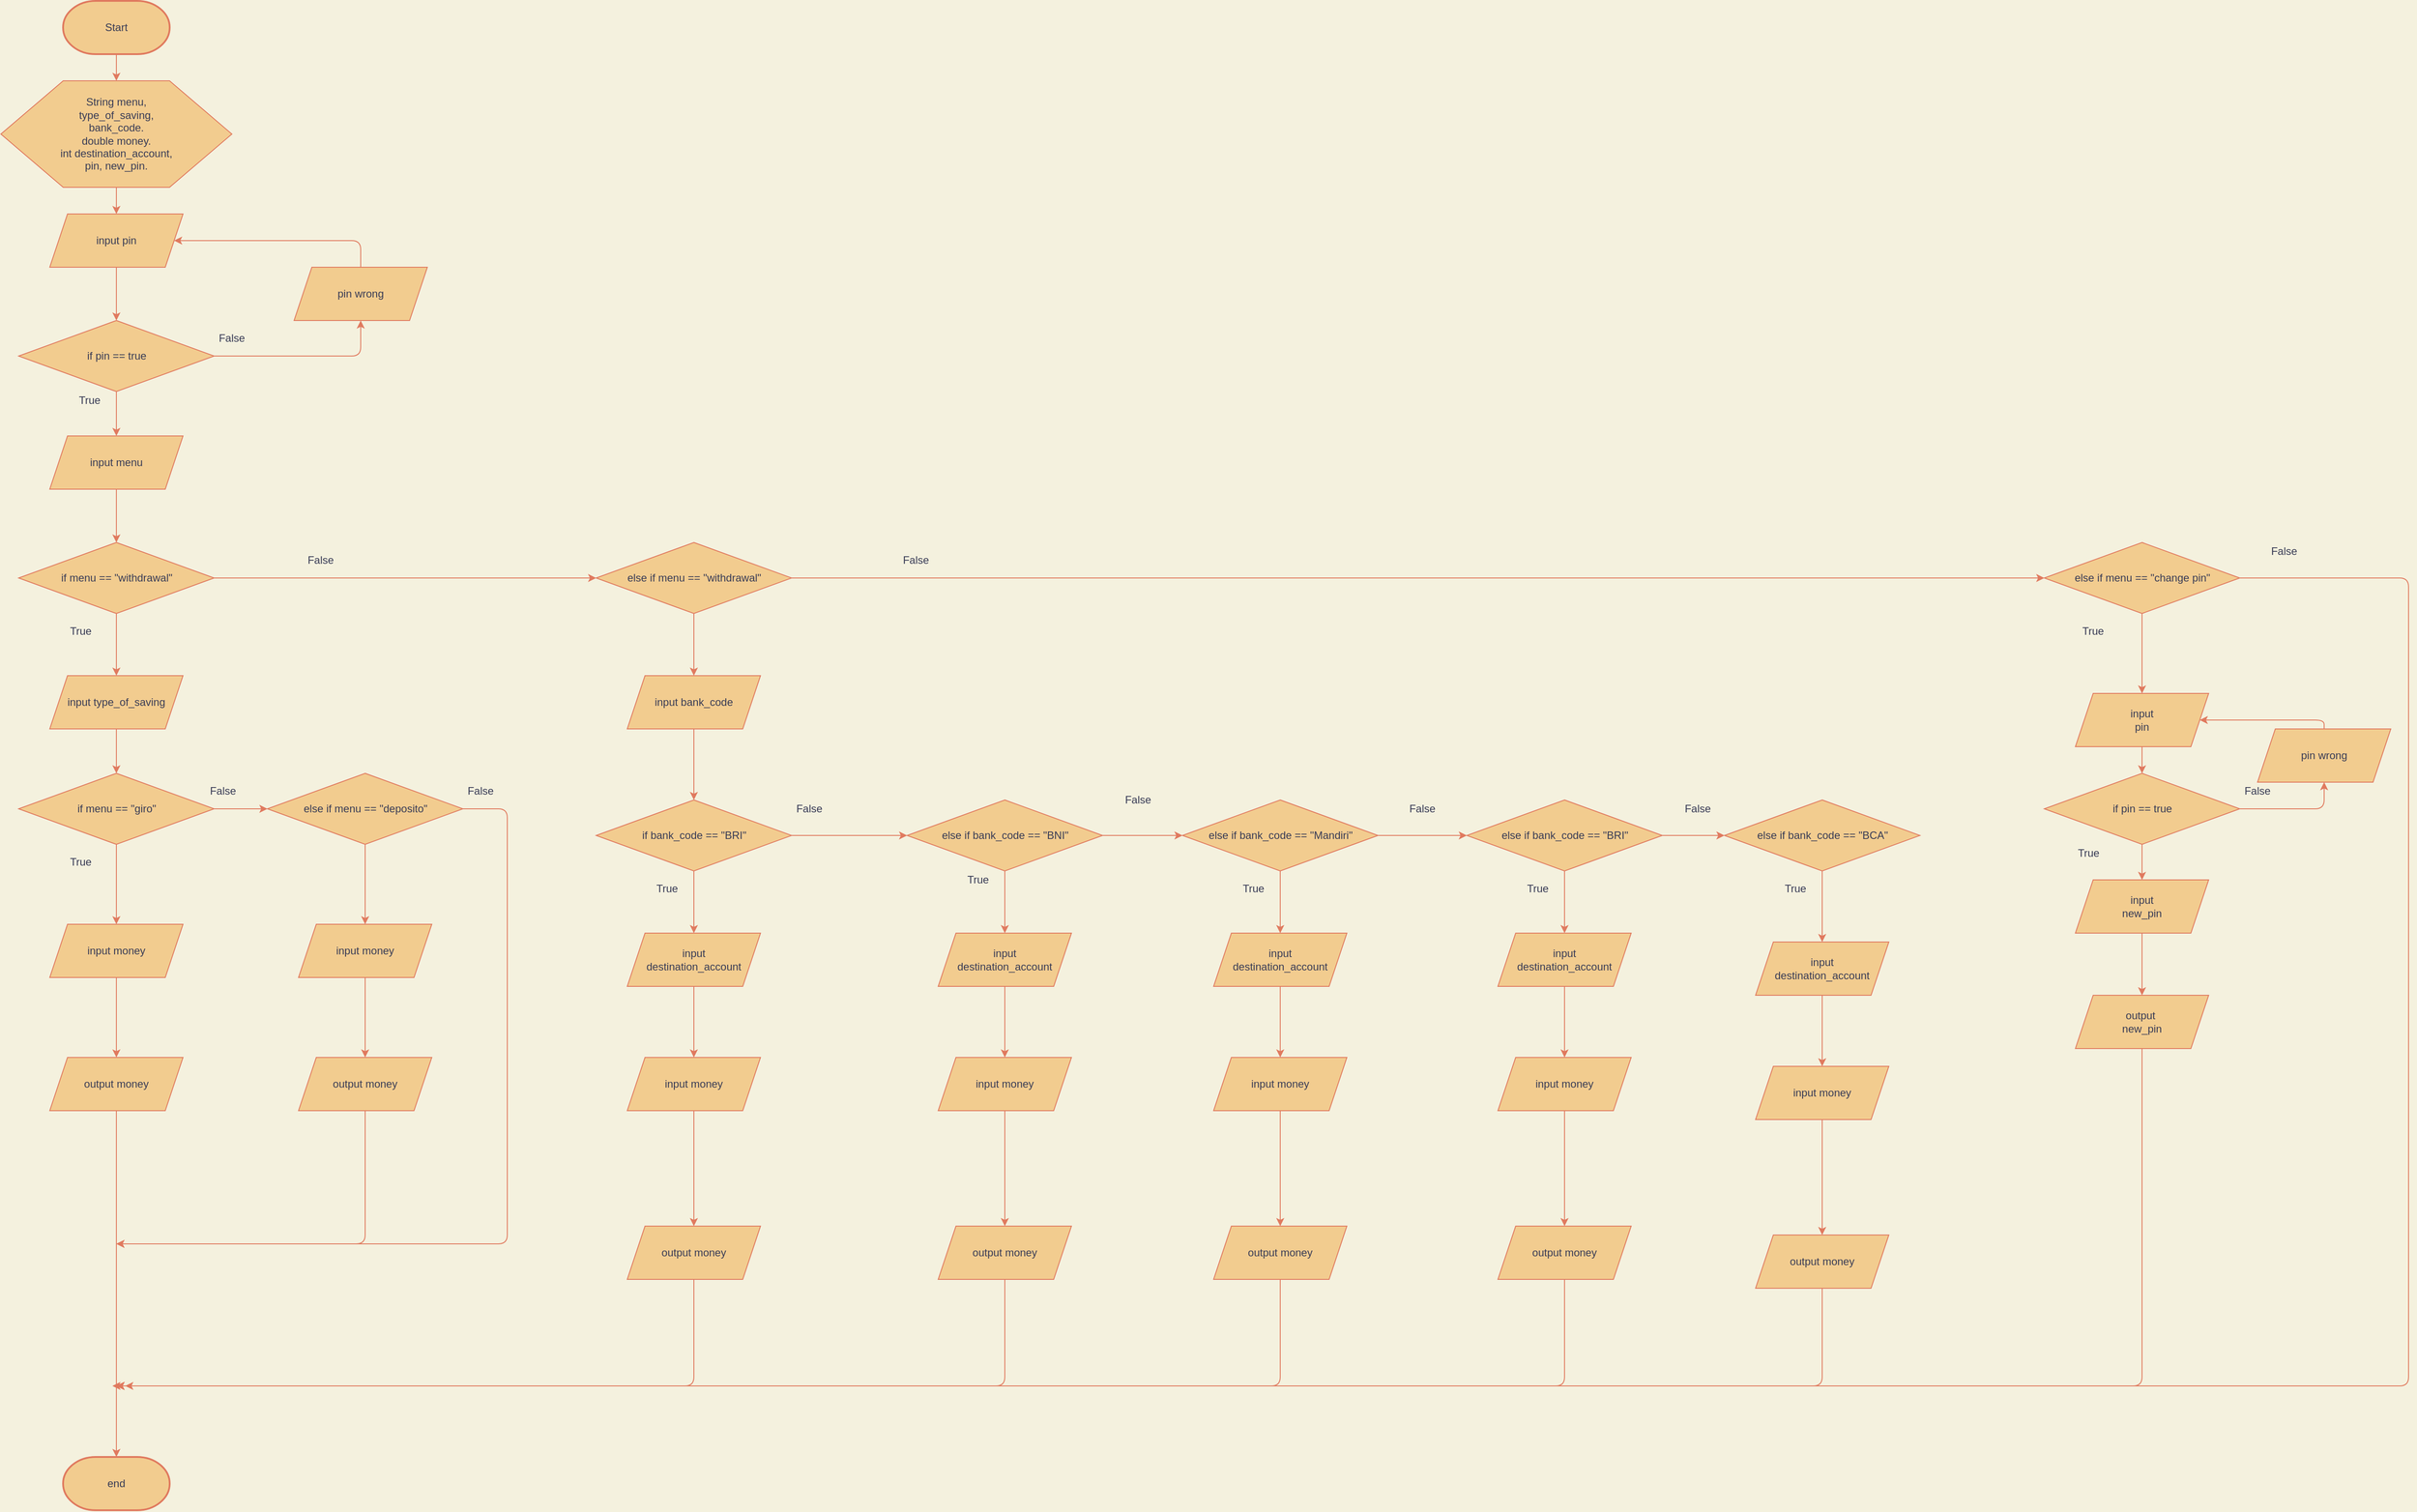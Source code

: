 <mxfile version="13.9.9" type="device"><diagram id="_y47hIiBrrvea2QEBQ6Z" name="Page-1"><mxGraphModel dx="782" dy="537" grid="1" gridSize="10" guides="1" tooltips="1" connect="1" arrows="1" fold="1" page="1" pageScale="1" pageWidth="850" pageHeight="1100" background="#F4F1DE" math="0" shadow="0"><root><mxCell id="0"/><mxCell id="1" parent="0"/><mxCell id="cSeTfX4Ue67TAU1Y1and-1" value="Start" style="strokeWidth=2;html=1;shape=mxgraph.flowchart.terminator;whiteSpace=wrap;fillColor=#F2CC8F;strokeColor=#E07A5F;fontColor=#393C56;" parent="1" vertex="1"><mxGeometry x="320" y="40" width="120" height="60" as="geometry"/></mxCell><mxCell id="cSeTfX4Ue67TAU1Y1and-3" value="" style="verticalLabelPosition=bottom;verticalAlign=top;html=1;shape=hexagon;perimeter=hexagonPerimeter2;arcSize=6;size=0.27;fillColor=#F2CC8F;strokeColor=#E07A5F;fontColor=#393C56;" parent="1" vertex="1"><mxGeometry x="250" y="130" width="260" height="120" as="geometry"/></mxCell><mxCell id="cSeTfX4Ue67TAU1Y1and-4" value="String menu, type_of_saving, bank_code.&lt;br&gt;double money.&lt;br&gt;int destination_account, pin, new_pin." style="text;html=1;strokeColor=none;fillColor=none;align=center;verticalAlign=middle;whiteSpace=wrap;rounded=0;fontColor=#393C56;" parent="1" vertex="1"><mxGeometry x="315" y="170" width="130" height="40" as="geometry"/></mxCell><mxCell id="cSeTfX4Ue67TAU1Y1and-5" value="input pin" style="shape=parallelogram;perimeter=parallelogramPerimeter;whiteSpace=wrap;html=1;fixedSize=1;fillColor=#F2CC8F;strokeColor=#E07A5F;fontColor=#393C56;" parent="1" vertex="1"><mxGeometry x="305" y="280" width="150" height="60" as="geometry"/></mxCell><mxCell id="cSeTfX4Ue67TAU1Y1and-6" value="" style="endArrow=classic;html=1;entryX=0.5;entryY=0;entryDx=0;entryDy=0;exitX=0.5;exitY=1;exitDx=0;exitDy=0;exitPerimeter=0;strokeColor=#E07A5F;fontColor=#393C56;labelBackgroundColor=#F4F1DE;" parent="1" source="cSeTfX4Ue67TAU1Y1and-1" target="cSeTfX4Ue67TAU1Y1and-3" edge="1"><mxGeometry width="50" height="50" relative="1" as="geometry"><mxPoint x="120" y="250" as="sourcePoint"/><mxPoint x="170" y="200" as="targetPoint"/></mxGeometry></mxCell><mxCell id="cSeTfX4Ue67TAU1Y1and-9" value="" style="endArrow=classic;html=1;entryX=0.5;entryY=0;entryDx=0;entryDy=0;exitX=0.5;exitY=1;exitDx=0;exitDy=0;strokeColor=#E07A5F;fontColor=#393C56;labelBackgroundColor=#F4F1DE;" parent="1" source="cSeTfX4Ue67TAU1Y1and-5" target="cSeTfX4Ue67TAU1Y1and-64" edge="1"><mxGeometry width="50" height="50" relative="1" as="geometry"><mxPoint x="220" y="420" as="sourcePoint"/><mxPoint x="380" y="410" as="targetPoint"/></mxGeometry></mxCell><mxCell id="cSeTfX4Ue67TAU1Y1and-10" value="" style="endArrow=classic;html=1;entryX=0.5;entryY=0;entryDx=0;entryDy=0;exitX=0.5;exitY=1;exitDx=0;exitDy=0;strokeColor=#E07A5F;fontColor=#393C56;labelBackgroundColor=#F4F1DE;" parent="1" source="cSeTfX4Ue67TAU1Y1and-3" target="cSeTfX4Ue67TAU1Y1and-5" edge="1"><mxGeometry width="50" height="50" relative="1" as="geometry"><mxPoint x="90" y="270" as="sourcePoint"/><mxPoint x="140" y="220" as="targetPoint"/></mxGeometry></mxCell><mxCell id="cSeTfX4Ue67TAU1Y1and-62" value="end" style="strokeWidth=2;html=1;shape=mxgraph.flowchart.terminator;whiteSpace=wrap;fillColor=#F2CC8F;strokeColor=#E07A5F;fontColor=#393C56;" parent="1" vertex="1"><mxGeometry x="320" y="1680" width="120" height="60" as="geometry"/></mxCell><mxCell id="cSeTfX4Ue67TAU1Y1and-64" value="&lt;span&gt;if pin == true&lt;/span&gt;" style="shape=rhombus;html=1;dashed=0;whitespace=wrap;perimeter=rhombusPerimeter;fillColor=#F2CC8F;strokeColor=#E07A5F;fontColor=#393C56;" parent="1" vertex="1"><mxGeometry x="270" y="400" width="220" height="80" as="geometry"/></mxCell><mxCell id="cSeTfX4Ue67TAU1Y1and-67" value="" style="endArrow=classic;html=1;entryX=0.5;entryY=0;entryDx=0;entryDy=0;exitX=0.5;exitY=1;exitDx=0;exitDy=0;strokeColor=#E07A5F;fontColor=#393C56;labelBackgroundColor=#F4F1DE;" parent="1" source="cSeTfX4Ue67TAU1Y1and-64" target="cSeTfX4Ue67TAU1Y1and-68" edge="1"><mxGeometry width="50" height="50" relative="1" as="geometry"><mxPoint x="380" y="500" as="sourcePoint"/><mxPoint x="140" y="470" as="targetPoint"/></mxGeometry></mxCell><mxCell id="cSeTfX4Ue67TAU1Y1and-68" value="input menu" style="shape=parallelogram;perimeter=parallelogramPerimeter;whiteSpace=wrap;html=1;fixedSize=1;fillColor=#F2CC8F;strokeColor=#E07A5F;fontColor=#393C56;" parent="1" vertex="1"><mxGeometry x="305" y="530" width="150" height="60" as="geometry"/></mxCell><mxCell id="cSeTfX4Ue67TAU1Y1and-69" value="&lt;span&gt;if menu == &quot;withdrawal&quot;&lt;/span&gt;" style="shape=rhombus;html=1;dashed=0;whitespace=wrap;perimeter=rhombusPerimeter;fillColor=#F2CC8F;strokeColor=#E07A5F;fontColor=#393C56;" parent="1" vertex="1"><mxGeometry x="270" y="650" width="220" height="80" as="geometry"/></mxCell><mxCell id="cSeTfX4Ue67TAU1Y1and-70" value="" style="endArrow=classic;html=1;entryX=0.5;entryY=0;entryDx=0;entryDy=0;exitX=0.5;exitY=1;exitDx=0;exitDy=0;strokeColor=#E07A5F;fontColor=#393C56;labelBackgroundColor=#F4F1DE;" parent="1" source="cSeTfX4Ue67TAU1Y1and-68" target="cSeTfX4Ue67TAU1Y1and-69" edge="1"><mxGeometry width="50" height="50" relative="1" as="geometry"><mxPoint x="390" y="490" as="sourcePoint"/><mxPoint x="390" y="540" as="targetPoint"/></mxGeometry></mxCell><mxCell id="cSeTfX4Ue67TAU1Y1and-72" value="pin wrong" style="shape=parallelogram;perimeter=parallelogramPerimeter;whiteSpace=wrap;html=1;fixedSize=1;fillColor=#F2CC8F;strokeColor=#E07A5F;fontColor=#393C56;" parent="1" vertex="1"><mxGeometry x="580" y="340" width="150" height="60" as="geometry"/></mxCell><mxCell id="cSeTfX4Ue67TAU1Y1and-74" value="" style="endArrow=classic;html=1;entryX=0.5;entryY=1;entryDx=0;entryDy=0;exitX=1;exitY=0.5;exitDx=0;exitDy=0;strokeColor=#E07A5F;fontColor=#393C56;labelBackgroundColor=#F4F1DE;" parent="1" source="cSeTfX4Ue67TAU1Y1and-64" target="cSeTfX4Ue67TAU1Y1and-72" edge="1"><mxGeometry width="50" height="50" relative="1" as="geometry"><mxPoint x="390" y="350" as="sourcePoint"/><mxPoint x="390" y="410" as="targetPoint"/><Array as="points"><mxPoint x="655" y="440"/></Array></mxGeometry></mxCell><mxCell id="cSeTfX4Ue67TAU1Y1and-75" value="" style="endArrow=classic;html=1;entryX=1;entryY=0.5;entryDx=0;entryDy=0;exitX=0.5;exitY=0;exitDx=0;exitDy=0;strokeColor=#E07A5F;fontColor=#393C56;labelBackgroundColor=#F4F1DE;" parent="1" source="cSeTfX4Ue67TAU1Y1and-72" target="cSeTfX4Ue67TAU1Y1and-5" edge="1"><mxGeometry width="50" height="50" relative="1" as="geometry"><mxPoint x="390" y="350" as="sourcePoint"/><mxPoint x="390" y="410" as="targetPoint"/><Array as="points"><mxPoint x="655" y="310"/></Array></mxGeometry></mxCell><mxCell id="cSeTfX4Ue67TAU1Y1and-76" value="False" style="text;html=1;strokeColor=none;fillColor=none;align=center;verticalAlign=middle;whiteSpace=wrap;rounded=0;fontColor=#393C56;" parent="1" vertex="1"><mxGeometry x="490" y="410" width="40" height="20" as="geometry"/></mxCell><mxCell id="cSeTfX4Ue67TAU1Y1and-77" value="True" style="text;html=1;strokeColor=none;fillColor=none;align=center;verticalAlign=middle;whiteSpace=wrap;rounded=0;fontColor=#393C56;" parent="1" vertex="1"><mxGeometry x="330" y="480" width="40" height="20" as="geometry"/></mxCell><mxCell id="cSeTfX4Ue67TAU1Y1and-78" value="True" style="text;html=1;strokeColor=none;fillColor=none;align=center;verticalAlign=middle;whiteSpace=wrap;rounded=0;fontColor=#393C56;" parent="1" vertex="1"><mxGeometry x="320" y="740" width="40" height="20" as="geometry"/></mxCell><mxCell id="cSeTfX4Ue67TAU1Y1and-79" value="False" style="text;html=1;strokeColor=none;fillColor=none;align=center;verticalAlign=middle;whiteSpace=wrap;rounded=0;fontColor=#393C56;" parent="1" vertex="1"><mxGeometry x="590" y="660" width="40" height="20" as="geometry"/></mxCell><mxCell id="cSeTfX4Ue67TAU1Y1and-80" value="" style="endArrow=classic;html=1;exitX=0.5;exitY=1;exitDx=0;exitDy=0;strokeColor=#E07A5F;fontColor=#393C56;entryX=0.5;entryY=0;entryDx=0;entryDy=0;labelBackgroundColor=#F4F1DE;" parent="1" source="cSeTfX4Ue67TAU1Y1and-69" target="cSeTfX4Ue67TAU1Y1and-81" edge="1"><mxGeometry width="50" height="50" relative="1" as="geometry"><mxPoint x="390" y="600" as="sourcePoint"/><mxPoint x="500" y="780" as="targetPoint"/></mxGeometry></mxCell><mxCell id="cSeTfX4Ue67TAU1Y1and-81" value="input type_of_saving" style="shape=parallelogram;perimeter=parallelogramPerimeter;whiteSpace=wrap;html=1;fixedSize=1;fillColor=#F2CC8F;strokeColor=#E07A5F;fontColor=#393C56;" parent="1" vertex="1"><mxGeometry x="305" y="800" width="150" height="60" as="geometry"/></mxCell><mxCell id="cSeTfX4Ue67TAU1Y1and-83" value="&lt;span&gt;if menu == &quot;giro&quot;&lt;/span&gt;" style="shape=rhombus;html=1;dashed=0;whitespace=wrap;perimeter=rhombusPerimeter;fillColor=#F2CC8F;strokeColor=#E07A5F;fontColor=#393C56;" parent="1" vertex="1"><mxGeometry x="270" y="910" width="220" height="80" as="geometry"/></mxCell><mxCell id="cSeTfX4Ue67TAU1Y1and-84" value="" style="endArrow=classic;html=1;exitX=0.5;exitY=1;exitDx=0;exitDy=0;strokeColor=#E07A5F;fontColor=#393C56;entryX=0.5;entryY=0;entryDx=0;entryDy=0;labelBackgroundColor=#F4F1DE;" parent="1" source="cSeTfX4Ue67TAU1Y1and-83" target="cSeTfX4Ue67TAU1Y1and-88" edge="1"><mxGeometry width="50" height="50" relative="1" as="geometry"><mxPoint x="490" y="850" as="sourcePoint"/><mxPoint x="380" y="1060" as="targetPoint"/></mxGeometry></mxCell><mxCell id="cSeTfX4Ue67TAU1Y1and-85" value="" style="endArrow=classic;html=1;exitX=0.5;exitY=1;exitDx=0;exitDy=0;strokeColor=#E07A5F;fontColor=#393C56;entryX=0.5;entryY=0;entryDx=0;entryDy=0;labelBackgroundColor=#F4F1DE;" parent="1" source="cSeTfX4Ue67TAU1Y1and-81" target="cSeTfX4Ue67TAU1Y1and-83" edge="1"><mxGeometry width="50" height="50" relative="1" as="geometry"><mxPoint x="390" y="740" as="sourcePoint"/><mxPoint x="390" y="810" as="targetPoint"/></mxGeometry></mxCell><mxCell id="cSeTfX4Ue67TAU1Y1and-87" value="&lt;span&gt;else if menu == &quot;deposito&quot;&lt;/span&gt;" style="shape=rhombus;html=1;dashed=0;whitespace=wrap;perimeter=rhombusPerimeter;fillColor=#F2CC8F;strokeColor=#E07A5F;fontColor=#393C56;" parent="1" vertex="1"><mxGeometry x="550" y="910" width="220" height="80" as="geometry"/></mxCell><mxCell id="cSeTfX4Ue67TAU1Y1and-88" value="input money" style="shape=parallelogram;perimeter=parallelogramPerimeter;whiteSpace=wrap;html=1;fixedSize=1;fillColor=#F2CC8F;strokeColor=#E07A5F;fontColor=#393C56;" parent="1" vertex="1"><mxGeometry x="305" y="1080" width="150" height="60" as="geometry"/></mxCell><mxCell id="cSeTfX4Ue67TAU1Y1and-89" value="input money" style="shape=parallelogram;perimeter=parallelogramPerimeter;whiteSpace=wrap;html=1;fixedSize=1;fillColor=#F2CC8F;strokeColor=#E07A5F;fontColor=#393C56;" parent="1" vertex="1"><mxGeometry x="585" y="1080" width="150" height="60" as="geometry"/></mxCell><mxCell id="cSeTfX4Ue67TAU1Y1and-90" value="" style="endArrow=classic;html=1;exitX=0.5;exitY=1;exitDx=0;exitDy=0;strokeColor=#E07A5F;fontColor=#393C56;entryX=0.5;entryY=0;entryDx=0;entryDy=0;labelBackgroundColor=#F4F1DE;" parent="1" source="cSeTfX4Ue67TAU1Y1and-87" target="cSeTfX4Ue67TAU1Y1and-89" edge="1"><mxGeometry width="50" height="50" relative="1" as="geometry"><mxPoint x="390" y="1000" as="sourcePoint"/><mxPoint x="390" y="1090" as="targetPoint"/></mxGeometry></mxCell><mxCell id="cSeTfX4Ue67TAU1Y1and-92" value="" style="endArrow=classic;html=1;exitX=0.5;exitY=1;exitDx=0;exitDy=0;strokeColor=#E07A5F;fontColor=#393C56;entryX=0.5;entryY=0;entryDx=0;entryDy=0;labelBackgroundColor=#F4F1DE;" parent="1" target="cSeTfX4Ue67TAU1Y1and-93" edge="1"><mxGeometry width="50" height="50" relative="1" as="geometry"><mxPoint x="380" y="1140" as="sourcePoint"/><mxPoint x="380" y="1210" as="targetPoint"/></mxGeometry></mxCell><mxCell id="cSeTfX4Ue67TAU1Y1and-93" value="output money" style="shape=parallelogram;perimeter=parallelogramPerimeter;whiteSpace=wrap;html=1;fixedSize=1;fillColor=#F2CC8F;strokeColor=#E07A5F;fontColor=#393C56;" parent="1" vertex="1"><mxGeometry x="305" y="1230" width="150" height="60" as="geometry"/></mxCell><mxCell id="cSeTfX4Ue67TAU1Y1and-94" value="" style="endArrow=classic;html=1;exitX=0.5;exitY=1;exitDx=0;exitDy=0;strokeColor=#E07A5F;fontColor=#393C56;entryX=0.5;entryY=0;entryDx=0;entryDy=0;labelBackgroundColor=#F4F1DE;" parent="1" target="cSeTfX4Ue67TAU1Y1and-95" edge="1"><mxGeometry width="50" height="50" relative="1" as="geometry"><mxPoint x="660" y="1140" as="sourcePoint"/><mxPoint x="660" y="1210" as="targetPoint"/></mxGeometry></mxCell><mxCell id="cSeTfX4Ue67TAU1Y1and-95" value="output money" style="shape=parallelogram;perimeter=parallelogramPerimeter;whiteSpace=wrap;html=1;fixedSize=1;fillColor=#F2CC8F;strokeColor=#E07A5F;fontColor=#393C56;" parent="1" vertex="1"><mxGeometry x="585" y="1230" width="150" height="60" as="geometry"/></mxCell><mxCell id="cSeTfX4Ue67TAU1Y1and-96" value="" style="endArrow=classic;html=1;exitX=0.5;exitY=1;exitDx=0;exitDy=0;strokeColor=#E07A5F;fontColor=#393C56;entryX=0.5;entryY=0;entryDx=0;entryDy=0;entryPerimeter=0;labelBackgroundColor=#F4F1DE;" parent="1" source="cSeTfX4Ue67TAU1Y1and-93" target="cSeTfX4Ue67TAU1Y1and-62" edge="1"><mxGeometry width="50" height="50" relative="1" as="geometry"><mxPoint x="390" y="1150" as="sourcePoint"/><mxPoint x="390" y="1240" as="targetPoint"/></mxGeometry></mxCell><mxCell id="cSeTfX4Ue67TAU1Y1and-97" value="" style="endArrow=classic;html=1;exitX=0.5;exitY=1;exitDx=0;exitDy=0;strokeColor=#E07A5F;fontColor=#393C56;labelBackgroundColor=#F4F1DE;" parent="1" source="cSeTfX4Ue67TAU1Y1and-95" edge="1"><mxGeometry width="50" height="50" relative="1" as="geometry"><mxPoint x="390" y="1150" as="sourcePoint"/><mxPoint x="380" y="1440" as="targetPoint"/><Array as="points"><mxPoint x="660" y="1440"/></Array></mxGeometry></mxCell><mxCell id="cSeTfX4Ue67TAU1Y1and-98" value="True" style="text;html=1;strokeColor=none;fillColor=none;align=center;verticalAlign=middle;whiteSpace=wrap;rounded=0;fontColor=#393C56;" parent="1" vertex="1"><mxGeometry x="320" y="1000" width="40" height="20" as="geometry"/></mxCell><mxCell id="cSeTfX4Ue67TAU1Y1and-99" value="False" style="text;html=1;strokeColor=none;fillColor=none;align=center;verticalAlign=middle;whiteSpace=wrap;rounded=0;fontColor=#393C56;" parent="1" vertex="1"><mxGeometry x="480" y="920" width="40" height="20" as="geometry"/></mxCell><mxCell id="cSeTfX4Ue67TAU1Y1and-100" value="" style="endArrow=classic;html=1;exitX=1;exitY=0.5;exitDx=0;exitDy=0;strokeColor=#E07A5F;fontColor=#393C56;entryX=0;entryY=0.5;entryDx=0;entryDy=0;labelBackgroundColor=#F4F1DE;" parent="1" source="cSeTfX4Ue67TAU1Y1and-83" target="cSeTfX4Ue67TAU1Y1and-87" edge="1"><mxGeometry width="50" height="50" relative="1" as="geometry"><mxPoint x="390" y="740" as="sourcePoint"/><mxPoint x="390" y="810" as="targetPoint"/></mxGeometry></mxCell><mxCell id="cSeTfX4Ue67TAU1Y1and-101" value="" style="endArrow=classic;html=1;exitX=1;exitY=0.5;exitDx=0;exitDy=0;strokeColor=#E07A5F;fontColor=#393C56;labelBackgroundColor=#F4F1DE;" parent="1" source="cSeTfX4Ue67TAU1Y1and-87" edge="1"><mxGeometry width="50" height="50" relative="1" as="geometry"><mxPoint x="500" y="960" as="sourcePoint"/><mxPoint x="380" y="1440" as="targetPoint"/><Array as="points"><mxPoint x="820" y="950"/><mxPoint x="820" y="1440"/></Array></mxGeometry></mxCell><mxCell id="cSeTfX4Ue67TAU1Y1and-102" value="False" style="text;html=1;strokeColor=none;fillColor=none;align=center;verticalAlign=middle;whiteSpace=wrap;rounded=0;fontColor=#393C56;" parent="1" vertex="1"><mxGeometry x="770" y="920" width="40" height="20" as="geometry"/></mxCell><mxCell id="cSeTfX4Ue67TAU1Y1and-103" value="&lt;span&gt;else if menu == &quot;withdrawal&quot;&lt;/span&gt;" style="shape=rhombus;html=1;dashed=0;whitespace=wrap;perimeter=rhombusPerimeter;fillColor=#F2CC8F;strokeColor=#E07A5F;fontColor=#393C56;" parent="1" vertex="1"><mxGeometry x="920" y="650" width="220" height="80" as="geometry"/></mxCell><mxCell id="cSeTfX4Ue67TAU1Y1and-104" value="&lt;span&gt;else if menu == &quot;change pin&quot;&lt;/span&gt;" style="shape=rhombus;html=1;dashed=0;whitespace=wrap;perimeter=rhombusPerimeter;fillColor=#F2CC8F;strokeColor=#E07A5F;fontColor=#393C56;" parent="1" vertex="1"><mxGeometry x="2550" y="650" width="220" height="80" as="geometry"/></mxCell><mxCell id="cSeTfX4Ue67TAU1Y1and-105" value="" style="endArrow=classic;html=1;entryX=0;entryY=0.5;entryDx=0;entryDy=0;exitX=1;exitY=0.5;exitDx=0;exitDy=0;strokeColor=#E07A5F;fontColor=#393C56;labelBackgroundColor=#F4F1DE;" parent="1" source="cSeTfX4Ue67TAU1Y1and-103" target="cSeTfX4Ue67TAU1Y1and-104" edge="1"><mxGeometry width="50" height="50" relative="1" as="geometry"><mxPoint x="390" y="600.0" as="sourcePoint"/><mxPoint x="390" y="660" as="targetPoint"/></mxGeometry></mxCell><mxCell id="cSeTfX4Ue67TAU1Y1and-106" value="" style="endArrow=classic;html=1;entryX=0;entryY=0.5;entryDx=0;entryDy=0;exitX=1;exitY=0.5;exitDx=0;exitDy=0;strokeColor=#E07A5F;fontColor=#393C56;labelBackgroundColor=#F4F1DE;" parent="1" source="cSeTfX4Ue67TAU1Y1and-69" target="cSeTfX4Ue67TAU1Y1and-103" edge="1"><mxGeometry width="50" height="50" relative="1" as="geometry"><mxPoint x="400" y="610.0" as="sourcePoint"/><mxPoint x="400" y="670" as="targetPoint"/></mxGeometry></mxCell><mxCell id="cSeTfX4Ue67TAU1Y1and-107" value="False" style="text;html=1;strokeColor=none;fillColor=none;align=center;verticalAlign=middle;whiteSpace=wrap;rounded=0;fontColor=#393C56;" parent="1" vertex="1"><mxGeometry x="1260" y="660" width="40" height="20" as="geometry"/></mxCell><mxCell id="cSeTfX4Ue67TAU1Y1and-109" value="input bank_code" style="shape=parallelogram;perimeter=parallelogramPerimeter;whiteSpace=wrap;html=1;fixedSize=1;fillColor=#F2CC8F;strokeColor=#E07A5F;fontColor=#393C56;" parent="1" vertex="1"><mxGeometry x="955" y="800" width="150" height="60" as="geometry"/></mxCell><mxCell id="cSeTfX4Ue67TAU1Y1and-110" value="" style="endArrow=classic;html=1;exitX=0.5;exitY=1;exitDx=0;exitDy=0;strokeColor=#E07A5F;fontColor=#393C56;entryX=0.5;entryY=0;entryDx=0;entryDy=0;labelBackgroundColor=#F4F1DE;" parent="1" source="cSeTfX4Ue67TAU1Y1and-103" target="cSeTfX4Ue67TAU1Y1and-109" edge="1"><mxGeometry width="50" height="50" relative="1" as="geometry"><mxPoint x="390" y="740" as="sourcePoint"/><mxPoint x="390" y="810" as="targetPoint"/></mxGeometry></mxCell><mxCell id="cSeTfX4Ue67TAU1Y1and-111" value="" style="endArrow=classic;html=1;exitX=0.5;exitY=1;exitDx=0;exitDy=0;strokeColor=#E07A5F;fontColor=#393C56;entryX=0.5;entryY=0;entryDx=0;entryDy=0;labelBackgroundColor=#F4F1DE;" parent="1" source="cSeTfX4Ue67TAU1Y1and-109" target="cSeTfX4Ue67TAU1Y1and-112" edge="1"><mxGeometry width="50" height="50" relative="1" as="geometry"><mxPoint x="1040" y="740" as="sourcePoint"/><mxPoint x="1030" y="920" as="targetPoint"/></mxGeometry></mxCell><mxCell id="cSeTfX4Ue67TAU1Y1and-112" value="&lt;span&gt;if bank_code == &quot;BRI&quot;&lt;/span&gt;" style="shape=rhombus;html=1;dashed=0;whitespace=wrap;perimeter=rhombusPerimeter;fillColor=#F2CC8F;strokeColor=#E07A5F;fontColor=#393C56;" parent="1" vertex="1"><mxGeometry x="920" y="940" width="220" height="80" as="geometry"/></mxCell><mxCell id="cSeTfX4Ue67TAU1Y1and-113" value="&lt;span&gt;else if bank_code == &quot;BNI&quot;&lt;/span&gt;" style="shape=rhombus;html=1;dashed=0;whitespace=wrap;perimeter=rhombusPerimeter;fillColor=#F2CC8F;strokeColor=#E07A5F;fontColor=#393C56;" parent="1" vertex="1"><mxGeometry x="1270" y="940" width="220" height="80" as="geometry"/></mxCell><mxCell id="cSeTfX4Ue67TAU1Y1and-114" value="&lt;span&gt;else if bank_code == &quot;Mandiri&quot;&lt;/span&gt;" style="shape=rhombus;html=1;dashed=0;whitespace=wrap;perimeter=rhombusPerimeter;fillColor=#F2CC8F;strokeColor=#E07A5F;fontColor=#393C56;" parent="1" vertex="1"><mxGeometry x="1580" y="940" width="220" height="80" as="geometry"/></mxCell><mxCell id="cSeTfX4Ue67TAU1Y1and-115" value="&lt;span&gt;else if bank_code == &quot;BCA&quot;&lt;/span&gt;" style="shape=rhombus;html=1;dashed=0;whitespace=wrap;perimeter=rhombusPerimeter;fillColor=#F2CC8F;strokeColor=#E07A5F;fontColor=#393C56;" parent="1" vertex="1"><mxGeometry x="2190" y="940" width="220" height="80" as="geometry"/></mxCell><mxCell id="cSeTfX4Ue67TAU1Y1and-116" value="&lt;span&gt;else if bank_code == &quot;BRI&quot;&lt;/span&gt;" style="shape=rhombus;html=1;dashed=0;whitespace=wrap;perimeter=rhombusPerimeter;fillColor=#F2CC8F;strokeColor=#E07A5F;fontColor=#393C56;" parent="1" vertex="1"><mxGeometry x="1900" y="940" width="220" height="80" as="geometry"/></mxCell><mxCell id="cSeTfX4Ue67TAU1Y1and-117" value="True" style="text;html=1;strokeColor=none;fillColor=none;align=center;verticalAlign=middle;whiteSpace=wrap;rounded=0;fontColor=#393C56;" parent="1" vertex="1"><mxGeometry x="980" y="1030" width="40" height="20" as="geometry"/></mxCell><mxCell id="cSeTfX4Ue67TAU1Y1and-118" value="False" style="text;html=1;strokeColor=none;fillColor=none;align=center;verticalAlign=middle;whiteSpace=wrap;rounded=0;fontColor=#393C56;" parent="1" vertex="1"><mxGeometry x="1140" y="940" width="40" height="20" as="geometry"/></mxCell><mxCell id="cSeTfX4Ue67TAU1Y1and-119" value="False" style="text;html=1;strokeColor=none;fillColor=none;align=center;verticalAlign=middle;whiteSpace=wrap;rounded=0;fontColor=#393C56;" parent="1" vertex="1"><mxGeometry x="1510" y="930" width="40" height="20" as="geometry"/></mxCell><mxCell id="cSeTfX4Ue67TAU1Y1and-120" value="False" style="text;html=1;strokeColor=none;fillColor=none;align=center;verticalAlign=middle;whiteSpace=wrap;rounded=0;fontColor=#393C56;" parent="1" vertex="1"><mxGeometry x="1830" y="940" width="40" height="20" as="geometry"/></mxCell><mxCell id="cSeTfX4Ue67TAU1Y1and-121" value="False" style="text;html=1;strokeColor=none;fillColor=none;align=center;verticalAlign=middle;whiteSpace=wrap;rounded=0;fontColor=#393C56;" parent="1" vertex="1"><mxGeometry x="2140" y="940" width="40" height="20" as="geometry"/></mxCell><mxCell id="cSeTfX4Ue67TAU1Y1and-122" value="input money" style="shape=parallelogram;perimeter=parallelogramPerimeter;whiteSpace=wrap;html=1;fixedSize=1;fillColor=#F2CC8F;strokeColor=#E07A5F;fontColor=#393C56;" parent="1" vertex="1"><mxGeometry x="955" y="1230" width="150" height="60" as="geometry"/></mxCell><mxCell id="cSeTfX4Ue67TAU1Y1and-123" value="input &lt;br&gt;destination_account" style="shape=parallelogram;perimeter=parallelogramPerimeter;whiteSpace=wrap;html=1;fixedSize=1;fillColor=#F2CC8F;strokeColor=#E07A5F;fontColor=#393C56;" parent="1" vertex="1"><mxGeometry x="955" y="1090" width="150" height="60" as="geometry"/></mxCell><mxCell id="cSeTfX4Ue67TAU1Y1and-124" value="" style="endArrow=classic;html=1;exitX=0.5;exitY=1;exitDx=0;exitDy=0;strokeColor=#E07A5F;fontColor=#393C56;entryX=0.5;entryY=0;entryDx=0;entryDy=0;labelBackgroundColor=#F4F1DE;" parent="1" source="cSeTfX4Ue67TAU1Y1and-112" target="cSeTfX4Ue67TAU1Y1and-123" edge="1"><mxGeometry width="50" height="50" relative="1" as="geometry"><mxPoint x="1040" y="870" as="sourcePoint"/><mxPoint x="1040" y="950" as="targetPoint"/></mxGeometry></mxCell><mxCell id="cSeTfX4Ue67TAU1Y1and-125" value="" style="endArrow=classic;html=1;exitX=0.5;exitY=1;exitDx=0;exitDy=0;strokeColor=#E07A5F;fontColor=#393C56;entryX=0.5;entryY=0;entryDx=0;entryDy=0;labelBackgroundColor=#F4F1DE;" parent="1" source="cSeTfX4Ue67TAU1Y1and-123" target="cSeTfX4Ue67TAU1Y1and-122" edge="1"><mxGeometry width="50" height="50" relative="1" as="geometry"><mxPoint x="1040" y="1030" as="sourcePoint"/><mxPoint x="1040" y="1100" as="targetPoint"/></mxGeometry></mxCell><mxCell id="cSeTfX4Ue67TAU1Y1and-126" value="" style="endArrow=classic;html=1;exitX=0.5;exitY=1;exitDx=0;exitDy=0;strokeColor=#E07A5F;fontColor=#393C56;entryX=0.5;entryY=0;entryDx=0;entryDy=0;labelBackgroundColor=#F4F1DE;" parent="1" source="cSeTfX4Ue67TAU1Y1and-115" target="cSeTfX4Ue67TAU1Y1and-127" edge="1"><mxGeometry width="50" height="50" relative="1" as="geometry"><mxPoint x="2300" y="1030" as="sourcePoint"/><mxPoint x="2310" y="960" as="targetPoint"/></mxGeometry></mxCell><mxCell id="cSeTfX4Ue67TAU1Y1and-127" value="input &lt;br&gt;destination_account" style="shape=parallelogram;perimeter=parallelogramPerimeter;whiteSpace=wrap;html=1;fixedSize=1;fillColor=#F2CC8F;strokeColor=#E07A5F;fontColor=#393C56;" parent="1" vertex="1"><mxGeometry x="2225" y="1100" width="150" height="60" as="geometry"/></mxCell><mxCell id="cSeTfX4Ue67TAU1Y1and-128" value="" style="endArrow=classic;html=1;exitX=0.5;exitY=1;exitDx=0;exitDy=0;strokeColor=#E07A5F;fontColor=#393C56;entryX=0.5;entryY=0;entryDx=0;entryDy=0;labelBackgroundColor=#F4F1DE;" parent="1" source="cSeTfX4Ue67TAU1Y1and-127" target="cSeTfX4Ue67TAU1Y1and-129" edge="1"><mxGeometry width="50" height="50" relative="1" as="geometry"><mxPoint x="2310" y="1040" as="sourcePoint"/><mxPoint x="2310" y="1110" as="targetPoint"/></mxGeometry></mxCell><mxCell id="cSeTfX4Ue67TAU1Y1and-129" value="input money" style="shape=parallelogram;perimeter=parallelogramPerimeter;whiteSpace=wrap;html=1;fixedSize=1;fillColor=#F2CC8F;strokeColor=#E07A5F;fontColor=#393C56;" parent="1" vertex="1"><mxGeometry x="2225" y="1240" width="150" height="60" as="geometry"/></mxCell><mxCell id="cSeTfX4Ue67TAU1Y1and-130" value="" style="endArrow=classic;html=1;exitX=0.5;exitY=1;exitDx=0;exitDy=0;strokeColor=#E07A5F;fontColor=#393C56;entryX=0.5;entryY=0;entryDx=0;entryDy=0;labelBackgroundColor=#F4F1DE;" parent="1" target="cSeTfX4Ue67TAU1Y1and-131" edge="1"><mxGeometry width="50" height="50" relative="1" as="geometry"><mxPoint x="2010" y="1020" as="sourcePoint"/><mxPoint x="2020" y="950" as="targetPoint"/></mxGeometry></mxCell><mxCell id="cSeTfX4Ue67TAU1Y1and-131" value="input &lt;br&gt;destination_account" style="shape=parallelogram;perimeter=parallelogramPerimeter;whiteSpace=wrap;html=1;fixedSize=1;fillColor=#F2CC8F;strokeColor=#E07A5F;fontColor=#393C56;" parent="1" vertex="1"><mxGeometry x="1935" y="1090" width="150" height="60" as="geometry"/></mxCell><mxCell id="cSeTfX4Ue67TAU1Y1and-132" value="" style="endArrow=classic;html=1;exitX=0.5;exitY=1;exitDx=0;exitDy=0;strokeColor=#E07A5F;fontColor=#393C56;entryX=0.5;entryY=0;entryDx=0;entryDy=0;labelBackgroundColor=#F4F1DE;" parent="1" source="cSeTfX4Ue67TAU1Y1and-131" target="cSeTfX4Ue67TAU1Y1and-133" edge="1"><mxGeometry width="50" height="50" relative="1" as="geometry"><mxPoint x="2020" y="1030" as="sourcePoint"/><mxPoint x="2020" y="1100" as="targetPoint"/></mxGeometry></mxCell><mxCell id="cSeTfX4Ue67TAU1Y1and-133" value="input money" style="shape=parallelogram;perimeter=parallelogramPerimeter;whiteSpace=wrap;html=1;fixedSize=1;fillColor=#F2CC8F;strokeColor=#E07A5F;fontColor=#393C56;" parent="1" vertex="1"><mxGeometry x="1935" y="1230" width="150" height="60" as="geometry"/></mxCell><mxCell id="cSeTfX4Ue67TAU1Y1and-134" value="" style="endArrow=classic;html=1;exitX=0.5;exitY=1;exitDx=0;exitDy=0;strokeColor=#E07A5F;fontColor=#393C56;entryX=0.5;entryY=0;entryDx=0;entryDy=0;labelBackgroundColor=#F4F1DE;" parent="1" target="cSeTfX4Ue67TAU1Y1and-135" edge="1"><mxGeometry width="50" height="50" relative="1" as="geometry"><mxPoint x="1690" y="1020" as="sourcePoint"/><mxPoint x="1700" y="950" as="targetPoint"/></mxGeometry></mxCell><mxCell id="cSeTfX4Ue67TAU1Y1and-135" value="input &lt;br&gt;destination_account" style="shape=parallelogram;perimeter=parallelogramPerimeter;whiteSpace=wrap;html=1;fixedSize=1;fillColor=#F2CC8F;strokeColor=#E07A5F;fontColor=#393C56;" parent="1" vertex="1"><mxGeometry x="1615" y="1090" width="150" height="60" as="geometry"/></mxCell><mxCell id="cSeTfX4Ue67TAU1Y1and-136" value="" style="endArrow=classic;html=1;exitX=0.5;exitY=1;exitDx=0;exitDy=0;strokeColor=#E07A5F;fontColor=#393C56;entryX=0.5;entryY=0;entryDx=0;entryDy=0;labelBackgroundColor=#F4F1DE;" parent="1" source="cSeTfX4Ue67TAU1Y1and-135" target="cSeTfX4Ue67TAU1Y1and-137" edge="1"><mxGeometry width="50" height="50" relative="1" as="geometry"><mxPoint x="1700" y="1030" as="sourcePoint"/><mxPoint x="1700" y="1100" as="targetPoint"/></mxGeometry></mxCell><mxCell id="cSeTfX4Ue67TAU1Y1and-137" value="input money" style="shape=parallelogram;perimeter=parallelogramPerimeter;whiteSpace=wrap;html=1;fixedSize=1;fillColor=#F2CC8F;strokeColor=#E07A5F;fontColor=#393C56;" parent="1" vertex="1"><mxGeometry x="1615" y="1230" width="150" height="60" as="geometry"/></mxCell><mxCell id="cSeTfX4Ue67TAU1Y1and-138" value="" style="endArrow=classic;html=1;exitX=0.5;exitY=1;exitDx=0;exitDy=0;strokeColor=#E07A5F;fontColor=#393C56;entryX=0.5;entryY=0;entryDx=0;entryDy=0;labelBackgroundColor=#F4F1DE;" parent="1" target="cSeTfX4Ue67TAU1Y1and-139" edge="1"><mxGeometry width="50" height="50" relative="1" as="geometry"><mxPoint x="1380" y="1020" as="sourcePoint"/><mxPoint x="1390" y="950" as="targetPoint"/></mxGeometry></mxCell><mxCell id="cSeTfX4Ue67TAU1Y1and-139" value="input &lt;br&gt;destination_account" style="shape=parallelogram;perimeter=parallelogramPerimeter;whiteSpace=wrap;html=1;fixedSize=1;fillColor=#F2CC8F;strokeColor=#E07A5F;fontColor=#393C56;" parent="1" vertex="1"><mxGeometry x="1305" y="1090" width="150" height="60" as="geometry"/></mxCell><mxCell id="cSeTfX4Ue67TAU1Y1and-140" value="" style="endArrow=classic;html=1;exitX=0.5;exitY=1;exitDx=0;exitDy=0;strokeColor=#E07A5F;fontColor=#393C56;entryX=0.5;entryY=0;entryDx=0;entryDy=0;labelBackgroundColor=#F4F1DE;" parent="1" source="cSeTfX4Ue67TAU1Y1and-139" target="cSeTfX4Ue67TAU1Y1and-141" edge="1"><mxGeometry width="50" height="50" relative="1" as="geometry"><mxPoint x="1390" y="1030" as="sourcePoint"/><mxPoint x="1390" y="1100" as="targetPoint"/></mxGeometry></mxCell><mxCell id="cSeTfX4Ue67TAU1Y1and-141" value="input money" style="shape=parallelogram;perimeter=parallelogramPerimeter;whiteSpace=wrap;html=1;fixedSize=1;fillColor=#F2CC8F;strokeColor=#E07A5F;fontColor=#393C56;" parent="1" vertex="1"><mxGeometry x="1305" y="1230" width="150" height="60" as="geometry"/></mxCell><mxCell id="cSeTfX4Ue67TAU1Y1and-142" value="" style="endArrow=classic;html=1;exitX=1;exitY=0.5;exitDx=0;exitDy=0;strokeColor=#E07A5F;fontColor=#393C56;entryX=0;entryY=0.5;entryDx=0;entryDy=0;labelBackgroundColor=#F4F1DE;" parent="1" source="cSeTfX4Ue67TAU1Y1and-112" target="cSeTfX4Ue67TAU1Y1and-113" edge="1"><mxGeometry width="50" height="50" relative="1" as="geometry"><mxPoint x="1040" y="870" as="sourcePoint"/><mxPoint x="1040" y="950" as="targetPoint"/></mxGeometry></mxCell><mxCell id="cSeTfX4Ue67TAU1Y1and-143" value="" style="endArrow=classic;html=1;exitX=1;exitY=0.5;exitDx=0;exitDy=0;strokeColor=#E07A5F;fontColor=#393C56;entryX=0;entryY=0.5;entryDx=0;entryDy=0;labelBackgroundColor=#F4F1DE;" parent="1" source="cSeTfX4Ue67TAU1Y1and-113" target="cSeTfX4Ue67TAU1Y1and-114" edge="1"><mxGeometry width="50" height="50" relative="1" as="geometry"><mxPoint x="1150" y="990" as="sourcePoint"/><mxPoint x="1280" y="990" as="targetPoint"/></mxGeometry></mxCell><mxCell id="cSeTfX4Ue67TAU1Y1and-144" value="" style="endArrow=classic;html=1;exitX=1;exitY=0.5;exitDx=0;exitDy=0;strokeColor=#E07A5F;fontColor=#393C56;entryX=0;entryY=0.5;entryDx=0;entryDy=0;labelBackgroundColor=#F4F1DE;" parent="1" source="cSeTfX4Ue67TAU1Y1and-114" target="cSeTfX4Ue67TAU1Y1and-116" edge="1"><mxGeometry width="50" height="50" relative="1" as="geometry"><mxPoint x="1500" y="990" as="sourcePoint"/><mxPoint x="1590" y="990" as="targetPoint"/></mxGeometry></mxCell><mxCell id="cSeTfX4Ue67TAU1Y1and-145" value="" style="endArrow=classic;html=1;exitX=1;exitY=0.5;exitDx=0;exitDy=0;strokeColor=#E07A5F;fontColor=#393C56;entryX=0;entryY=0.5;entryDx=0;entryDy=0;labelBackgroundColor=#F4F1DE;" parent="1" source="cSeTfX4Ue67TAU1Y1and-116" target="cSeTfX4Ue67TAU1Y1and-115" edge="1"><mxGeometry width="50" height="50" relative="1" as="geometry"><mxPoint x="1810" y="990" as="sourcePoint"/><mxPoint x="1910" y="990" as="targetPoint"/></mxGeometry></mxCell><mxCell id="cSeTfX4Ue67TAU1Y1and-147" value="input &lt;br&gt;pin" style="shape=parallelogram;perimeter=parallelogramPerimeter;whiteSpace=wrap;html=1;fixedSize=1;fillColor=#F2CC8F;strokeColor=#E07A5F;fontColor=#393C56;" parent="1" vertex="1"><mxGeometry x="2585" y="820" width="150" height="60" as="geometry"/></mxCell><mxCell id="cSeTfX4Ue67TAU1Y1and-148" value="True" style="text;html=1;strokeColor=none;fillColor=none;align=center;verticalAlign=middle;whiteSpace=wrap;rounded=0;fontColor=#393C56;" parent="1" vertex="1"><mxGeometry x="1330" y="1020" width="40" height="20" as="geometry"/></mxCell><mxCell id="cSeTfX4Ue67TAU1Y1and-149" value="True" style="text;html=1;strokeColor=none;fillColor=none;align=center;verticalAlign=middle;whiteSpace=wrap;rounded=0;fontColor=#393C56;" parent="1" vertex="1"><mxGeometry x="1640" y="1030" width="40" height="20" as="geometry"/></mxCell><mxCell id="cSeTfX4Ue67TAU1Y1and-150" value="True" style="text;html=1;strokeColor=none;fillColor=none;align=center;verticalAlign=middle;whiteSpace=wrap;rounded=0;fontColor=#393C56;" parent="1" vertex="1"><mxGeometry x="1960" y="1030" width="40" height="20" as="geometry"/></mxCell><mxCell id="cSeTfX4Ue67TAU1Y1and-151" value="True" style="text;html=1;strokeColor=none;fillColor=none;align=center;verticalAlign=middle;whiteSpace=wrap;rounded=0;fontColor=#393C56;" parent="1" vertex="1"><mxGeometry x="2250" y="1030" width="40" height="20" as="geometry"/></mxCell><mxCell id="cSeTfX4Ue67TAU1Y1and-152" value="True" style="text;html=1;strokeColor=none;fillColor=none;align=center;verticalAlign=middle;whiteSpace=wrap;rounded=0;fontColor=#393C56;" parent="1" vertex="1"><mxGeometry x="2585" y="740" width="40" height="20" as="geometry"/></mxCell><mxCell id="cSeTfX4Ue67TAU1Y1and-153" value="" style="endArrow=classic;html=1;strokeColor=#E07A5F;fontColor=#393C56;entryX=0.5;entryY=0;entryDx=0;entryDy=0;exitX=0.5;exitY=1;exitDx=0;exitDy=0;labelBackgroundColor=#F4F1DE;" parent="1" source="cSeTfX4Ue67TAU1Y1and-104" target="cSeTfX4Ue67TAU1Y1and-147" edge="1"><mxGeometry width="50" height="50" relative="1" as="geometry"><mxPoint x="2680" y="790" as="sourcePoint"/><mxPoint x="2310" y="1110" as="targetPoint"/></mxGeometry></mxCell><mxCell id="cSeTfX4Ue67TAU1Y1and-154" value="input &lt;br&gt;new_pin" style="shape=parallelogram;perimeter=parallelogramPerimeter;whiteSpace=wrap;html=1;fixedSize=1;fillColor=#F2CC8F;strokeColor=#E07A5F;fontColor=#393C56;" parent="1" vertex="1"><mxGeometry x="2585" y="1030" width="150" height="60" as="geometry"/></mxCell><mxCell id="cSeTfX4Ue67TAU1Y1and-155" value="output&amp;nbsp;&lt;br&gt;new_pin" style="shape=parallelogram;perimeter=parallelogramPerimeter;whiteSpace=wrap;html=1;fixedSize=1;fillColor=#F2CC8F;strokeColor=#E07A5F;fontColor=#393C56;" parent="1" vertex="1"><mxGeometry x="2585" y="1160" width="150" height="60" as="geometry"/></mxCell><mxCell id="cSeTfX4Ue67TAU1Y1and-156" value="" style="endArrow=classic;html=1;strokeColor=#E07A5F;fontColor=#393C56;entryX=0.5;entryY=0;entryDx=0;entryDy=0;exitX=0.5;exitY=1;exitDx=0;exitDy=0;labelBackgroundColor=#F4F1DE;" parent="1" source="cSeTfX4Ue67TAU1Y1and-154" target="cSeTfX4Ue67TAU1Y1and-155" edge="1"><mxGeometry width="50" height="50" relative="1" as="geometry"><mxPoint x="2670" y="740" as="sourcePoint"/><mxPoint x="2670" y="830" as="targetPoint"/></mxGeometry></mxCell><mxCell id="cSeTfX4Ue67TAU1Y1and-157" value="" style="endArrow=classic;html=1;strokeColor=#E07A5F;fontColor=#393C56;entryX=0.5;entryY=0;entryDx=0;entryDy=0;exitX=0.5;exitY=1;exitDx=0;exitDy=0;labelBackgroundColor=#F4F1DE;" parent="1" source="02ZKp47GIXERNdISpMG3-1" target="cSeTfX4Ue67TAU1Y1and-154" edge="1"><mxGeometry width="50" height="50" relative="1" as="geometry"><mxPoint x="2680" y="750" as="sourcePoint"/><mxPoint x="2680" y="840" as="targetPoint"/></mxGeometry></mxCell><mxCell id="cSeTfX4Ue67TAU1Y1and-158" value="False" style="text;html=1;strokeColor=none;fillColor=none;align=center;verticalAlign=middle;whiteSpace=wrap;rounded=0;fontColor=#393C56;" parent="1" vertex="1"><mxGeometry x="2800" y="650" width="40" height="20" as="geometry"/></mxCell><mxCell id="cSeTfX4Ue67TAU1Y1and-159" value="output money" style="shape=parallelogram;perimeter=parallelogramPerimeter;whiteSpace=wrap;html=1;fixedSize=1;fillColor=#F2CC8F;strokeColor=#E07A5F;fontColor=#393C56;" parent="1" vertex="1"><mxGeometry x="955" y="1420" width="150" height="60" as="geometry"/></mxCell><mxCell id="cSeTfX4Ue67TAU1Y1and-160" value="" style="endArrow=classic;html=1;strokeColor=#E07A5F;fontColor=#393C56;entryX=0.5;entryY=0;entryDx=0;entryDy=0;labelBackgroundColor=#F4F1DE;" parent="1" target="cSeTfX4Ue67TAU1Y1and-159" edge="1"><mxGeometry width="50" height="50" relative="1" as="geometry"><mxPoint x="1030" y="1290" as="sourcePoint"/><mxPoint x="1040" y="1240" as="targetPoint"/></mxGeometry></mxCell><mxCell id="cSeTfX4Ue67TAU1Y1and-161" value="output money" style="shape=parallelogram;perimeter=parallelogramPerimeter;whiteSpace=wrap;html=1;fixedSize=1;fillColor=#F2CC8F;strokeColor=#E07A5F;fontColor=#393C56;" parent="1" vertex="1"><mxGeometry x="2225" y="1430" width="150" height="60" as="geometry"/></mxCell><mxCell id="cSeTfX4Ue67TAU1Y1and-162" value="" style="endArrow=classic;html=1;strokeColor=#E07A5F;fontColor=#393C56;entryX=0.5;entryY=0;entryDx=0;entryDy=0;labelBackgroundColor=#F4F1DE;" parent="1" target="cSeTfX4Ue67TAU1Y1and-161" edge="1"><mxGeometry width="50" height="50" relative="1" as="geometry"><mxPoint x="2300" y="1300" as="sourcePoint"/><mxPoint x="2310" y="1250" as="targetPoint"/></mxGeometry></mxCell><mxCell id="cSeTfX4Ue67TAU1Y1and-163" value="output money" style="shape=parallelogram;perimeter=parallelogramPerimeter;whiteSpace=wrap;html=1;fixedSize=1;fillColor=#F2CC8F;strokeColor=#E07A5F;fontColor=#393C56;" parent="1" vertex="1"><mxGeometry x="1935" y="1420" width="150" height="60" as="geometry"/></mxCell><mxCell id="cSeTfX4Ue67TAU1Y1and-164" value="" style="endArrow=classic;html=1;strokeColor=#E07A5F;fontColor=#393C56;entryX=0.5;entryY=0;entryDx=0;entryDy=0;labelBackgroundColor=#F4F1DE;" parent="1" target="cSeTfX4Ue67TAU1Y1and-163" edge="1"><mxGeometry width="50" height="50" relative="1" as="geometry"><mxPoint x="2010" y="1290" as="sourcePoint"/><mxPoint x="2020" y="1240" as="targetPoint"/></mxGeometry></mxCell><mxCell id="cSeTfX4Ue67TAU1Y1and-165" value="output money" style="shape=parallelogram;perimeter=parallelogramPerimeter;whiteSpace=wrap;html=1;fixedSize=1;fillColor=#F2CC8F;strokeColor=#E07A5F;fontColor=#393C56;" parent="1" vertex="1"><mxGeometry x="1615" y="1420" width="150" height="60" as="geometry"/></mxCell><mxCell id="cSeTfX4Ue67TAU1Y1and-166" value="" style="endArrow=classic;html=1;strokeColor=#E07A5F;fontColor=#393C56;entryX=0.5;entryY=0;entryDx=0;entryDy=0;labelBackgroundColor=#F4F1DE;" parent="1" target="cSeTfX4Ue67TAU1Y1and-165" edge="1"><mxGeometry width="50" height="50" relative="1" as="geometry"><mxPoint x="1690" y="1290" as="sourcePoint"/><mxPoint x="1700" y="1240" as="targetPoint"/></mxGeometry></mxCell><mxCell id="cSeTfX4Ue67TAU1Y1and-167" value="output money" style="shape=parallelogram;perimeter=parallelogramPerimeter;whiteSpace=wrap;html=1;fixedSize=1;fillColor=#F2CC8F;strokeColor=#E07A5F;fontColor=#393C56;" parent="1" vertex="1"><mxGeometry x="1305" y="1420" width="150" height="60" as="geometry"/></mxCell><mxCell id="cSeTfX4Ue67TAU1Y1and-168" value="" style="endArrow=classic;html=1;strokeColor=#E07A5F;fontColor=#393C56;entryX=0.5;entryY=0;entryDx=0;entryDy=0;labelBackgroundColor=#F4F1DE;" parent="1" target="cSeTfX4Ue67TAU1Y1and-167" edge="1"><mxGeometry width="50" height="50" relative="1" as="geometry"><mxPoint x="1380" y="1290" as="sourcePoint"/><mxPoint x="1390" y="1240" as="targetPoint"/></mxGeometry></mxCell><mxCell id="cSeTfX4Ue67TAU1Y1and-169" value="" style="endArrow=classic;html=1;strokeColor=#E07A5F;fontColor=#393C56;exitX=0.5;exitY=1;exitDx=0;exitDy=0;labelBackgroundColor=#F4F1DE;" parent="1" source="cSeTfX4Ue67TAU1Y1and-159" edge="1"><mxGeometry width="50" height="50" relative="1" as="geometry"><mxPoint x="1040" y="1300" as="sourcePoint"/><mxPoint x="380" y="1600" as="targetPoint"/><Array as="points"><mxPoint x="1030" y="1600"/></Array></mxGeometry></mxCell><mxCell id="cSeTfX4Ue67TAU1Y1and-171" value="" style="endArrow=classic;html=1;strokeColor=#E07A5F;fontColor=#393C56;exitX=0.5;exitY=1;exitDx=0;exitDy=0;labelBackgroundColor=#F4F1DE;" parent="1" source="cSeTfX4Ue67TAU1Y1and-161" edge="1"><mxGeometry width="50" height="50" relative="1" as="geometry"><mxPoint x="1040" y="1300" as="sourcePoint"/><mxPoint x="380" y="1600" as="targetPoint"/><Array as="points"><mxPoint x="2300" y="1600"/></Array></mxGeometry></mxCell><mxCell id="cSeTfX4Ue67TAU1Y1and-172" value="" style="endArrow=classic;html=1;strokeColor=#E07A5F;fontColor=#393C56;exitX=0.5;exitY=1;exitDx=0;exitDy=0;labelBackgroundColor=#F4F1DE;" parent="1" source="cSeTfX4Ue67TAU1Y1and-163" edge="1"><mxGeometry width="50" height="50" relative="1" as="geometry"><mxPoint x="1050" y="1310" as="sourcePoint"/><mxPoint x="380" y="1600" as="targetPoint"/><Array as="points"><mxPoint x="2010" y="1600"/></Array></mxGeometry></mxCell><mxCell id="cSeTfX4Ue67TAU1Y1and-173" value="" style="endArrow=classic;html=1;strokeColor=#E07A5F;fontColor=#393C56;exitX=0.5;exitY=1;exitDx=0;exitDy=0;labelBackgroundColor=#F4F1DE;" parent="1" source="cSeTfX4Ue67TAU1Y1and-165" edge="1"><mxGeometry width="50" height="50" relative="1" as="geometry"><mxPoint x="1060" y="1320" as="sourcePoint"/><mxPoint x="380" y="1600" as="targetPoint"/><Array as="points"><mxPoint x="1690" y="1600"/></Array></mxGeometry></mxCell><mxCell id="cSeTfX4Ue67TAU1Y1and-174" value="" style="endArrow=classic;html=1;strokeColor=#E07A5F;fontColor=#393C56;exitX=0.5;exitY=1;exitDx=0;exitDy=0;labelBackgroundColor=#F4F1DE;" parent="1" source="cSeTfX4Ue67TAU1Y1and-167" edge="1"><mxGeometry width="50" height="50" relative="1" as="geometry"><mxPoint x="1070" y="1330" as="sourcePoint"/><mxPoint x="380" y="1600" as="targetPoint"/><Array as="points"><mxPoint x="1380" y="1600"/></Array></mxGeometry></mxCell><mxCell id="cSeTfX4Ue67TAU1Y1and-175" value="" style="endArrow=classic;html=1;strokeColor=#E07A5F;fontColor=#393C56;exitX=0.5;exitY=1;exitDx=0;exitDy=0;labelBackgroundColor=#F4F1DE;" parent="1" source="cSeTfX4Ue67TAU1Y1and-155" edge="1"><mxGeometry width="50" height="50" relative="1" as="geometry"><mxPoint x="2310.0" y="1310" as="sourcePoint"/><mxPoint x="375.556" y="1600" as="targetPoint"/><Array as="points"><mxPoint x="2660" y="1600"/></Array></mxGeometry></mxCell><mxCell id="cSeTfX4Ue67TAU1Y1and-176" value="" style="endArrow=classic;html=1;strokeColor=#E07A5F;fontColor=#393C56;exitX=1;exitY=0.5;exitDx=0;exitDy=0;labelBackgroundColor=#F4F1DE;" parent="1" source="cSeTfX4Ue67TAU1Y1and-104" edge="1"><mxGeometry width="50" height="50" relative="1" as="geometry"><mxPoint x="2670.0" y="740" as="sourcePoint"/><mxPoint x="390" y="1600" as="targetPoint"/><Array as="points"><mxPoint x="2960" y="690"/><mxPoint x="2960" y="1600"/><mxPoint x="2890" y="1600"/></Array></mxGeometry></mxCell><mxCell id="02ZKp47GIXERNdISpMG3-1" value="&lt;span&gt;if pin == true&lt;/span&gt;" style="shape=rhombus;html=1;dashed=0;whitespace=wrap;perimeter=rhombusPerimeter;fillColor=#F2CC8F;strokeColor=#E07A5F;fontColor=#393C56;" vertex="1" parent="1"><mxGeometry x="2550" y="910" width="220" height="80" as="geometry"/></mxCell><mxCell id="02ZKp47GIXERNdISpMG3-2" value="" style="endArrow=classic;html=1;strokeColor=#E07A5F;fontColor=#393C56;entryX=0.5;entryY=0;entryDx=0;entryDy=0;exitX=0.5;exitY=1;exitDx=0;exitDy=0;labelBackgroundColor=#F4F1DE;" edge="1" parent="1" source="cSeTfX4Ue67TAU1Y1and-147" target="02ZKp47GIXERNdISpMG3-1"><mxGeometry width="50" height="50" relative="1" as="geometry"><mxPoint x="2660" y="880" as="sourcePoint"/><mxPoint x="2660" y="1030" as="targetPoint"/></mxGeometry></mxCell><mxCell id="02ZKp47GIXERNdISpMG3-3" value="pin wrong" style="shape=parallelogram;perimeter=parallelogramPerimeter;whiteSpace=wrap;html=1;fixedSize=1;fillColor=#F2CC8F;strokeColor=#E07A5F;fontColor=#393C56;" vertex="1" parent="1"><mxGeometry x="2790" y="860" width="150" height="60" as="geometry"/></mxCell><mxCell id="02ZKp47GIXERNdISpMG3-4" value="" style="endArrow=classic;html=1;strokeColor=#E07A5F;fontColor=#393C56;entryX=0.5;entryY=1;entryDx=0;entryDy=0;exitX=1;exitY=0.5;exitDx=0;exitDy=0;labelBackgroundColor=#F4F1DE;" edge="1" parent="1" source="02ZKp47GIXERNdISpMG3-1" target="02ZKp47GIXERNdISpMG3-3"><mxGeometry width="50" height="50" relative="1" as="geometry"><mxPoint x="2670" y="740" as="sourcePoint"/><mxPoint x="2670" y="830" as="targetPoint"/><Array as="points"><mxPoint x="2865" y="950"/></Array></mxGeometry></mxCell><mxCell id="02ZKp47GIXERNdISpMG3-5" value="" style="endArrow=classic;html=1;strokeColor=#E07A5F;fontColor=#393C56;entryX=1;entryY=0.5;entryDx=0;entryDy=0;exitX=0.5;exitY=0;exitDx=0;exitDy=0;labelBackgroundColor=#F4F1DE;" edge="1" parent="1" source="02ZKp47GIXERNdISpMG3-3" target="cSeTfX4Ue67TAU1Y1and-147"><mxGeometry width="50" height="50" relative="1" as="geometry"><mxPoint x="2680" y="750" as="sourcePoint"/><mxPoint x="2680" y="840" as="targetPoint"/><Array as="points"><mxPoint x="2865" y="850"/></Array></mxGeometry></mxCell><mxCell id="02ZKp47GIXERNdISpMG3-7" value="True" style="text;html=1;strokeColor=none;fillColor=none;align=center;verticalAlign=middle;whiteSpace=wrap;rounded=0;fontColor=#393C56;" vertex="1" parent="1"><mxGeometry x="2580" y="990" width="40" height="20" as="geometry"/></mxCell><mxCell id="02ZKp47GIXERNdISpMG3-8" value="False" style="text;html=1;strokeColor=none;fillColor=none;align=center;verticalAlign=middle;whiteSpace=wrap;rounded=0;fontColor=#393C56;" vertex="1" parent="1"><mxGeometry x="2770" y="920" width="40" height="20" as="geometry"/></mxCell></root></mxGraphModel></diagram></mxfile>